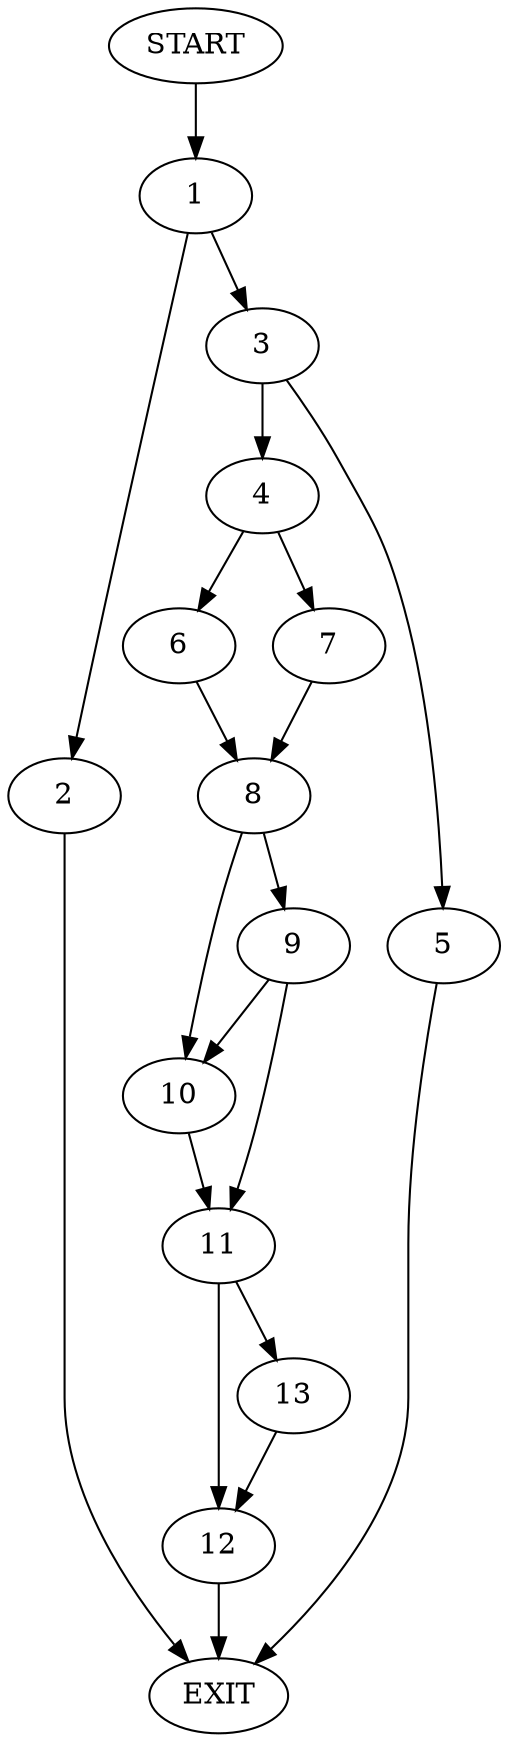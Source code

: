digraph {
0 [label="START"]
14 [label="EXIT"]
0 -> 1
1 -> 2
1 -> 3
3 -> 4
3 -> 5
2 -> 14
5 -> 14
4 -> 6
4 -> 7
7 -> 8
6 -> 8
8 -> 9
8 -> 10
9 -> 11
9 -> 10
10 -> 11
11 -> 12
11 -> 13
13 -> 12
12 -> 14
}
